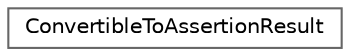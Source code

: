 digraph "Graphical Class Hierarchy"
{
 // LATEX_PDF_SIZE
  bgcolor="transparent";
  edge [fontname=Helvetica,fontsize=10,labelfontname=Helvetica,labelfontsize=10];
  node [fontname=Helvetica,fontsize=10,shape=box,height=0.2,width=0.4];
  rankdir="LR";
  Node0 [id="Node000000",label="ConvertibleToAssertionResult",height=0.2,width=0.4,color="grey40", fillcolor="white", style="filled",URL="$struct_convertible_to_assertion_result.html",tooltip=" "];
}
